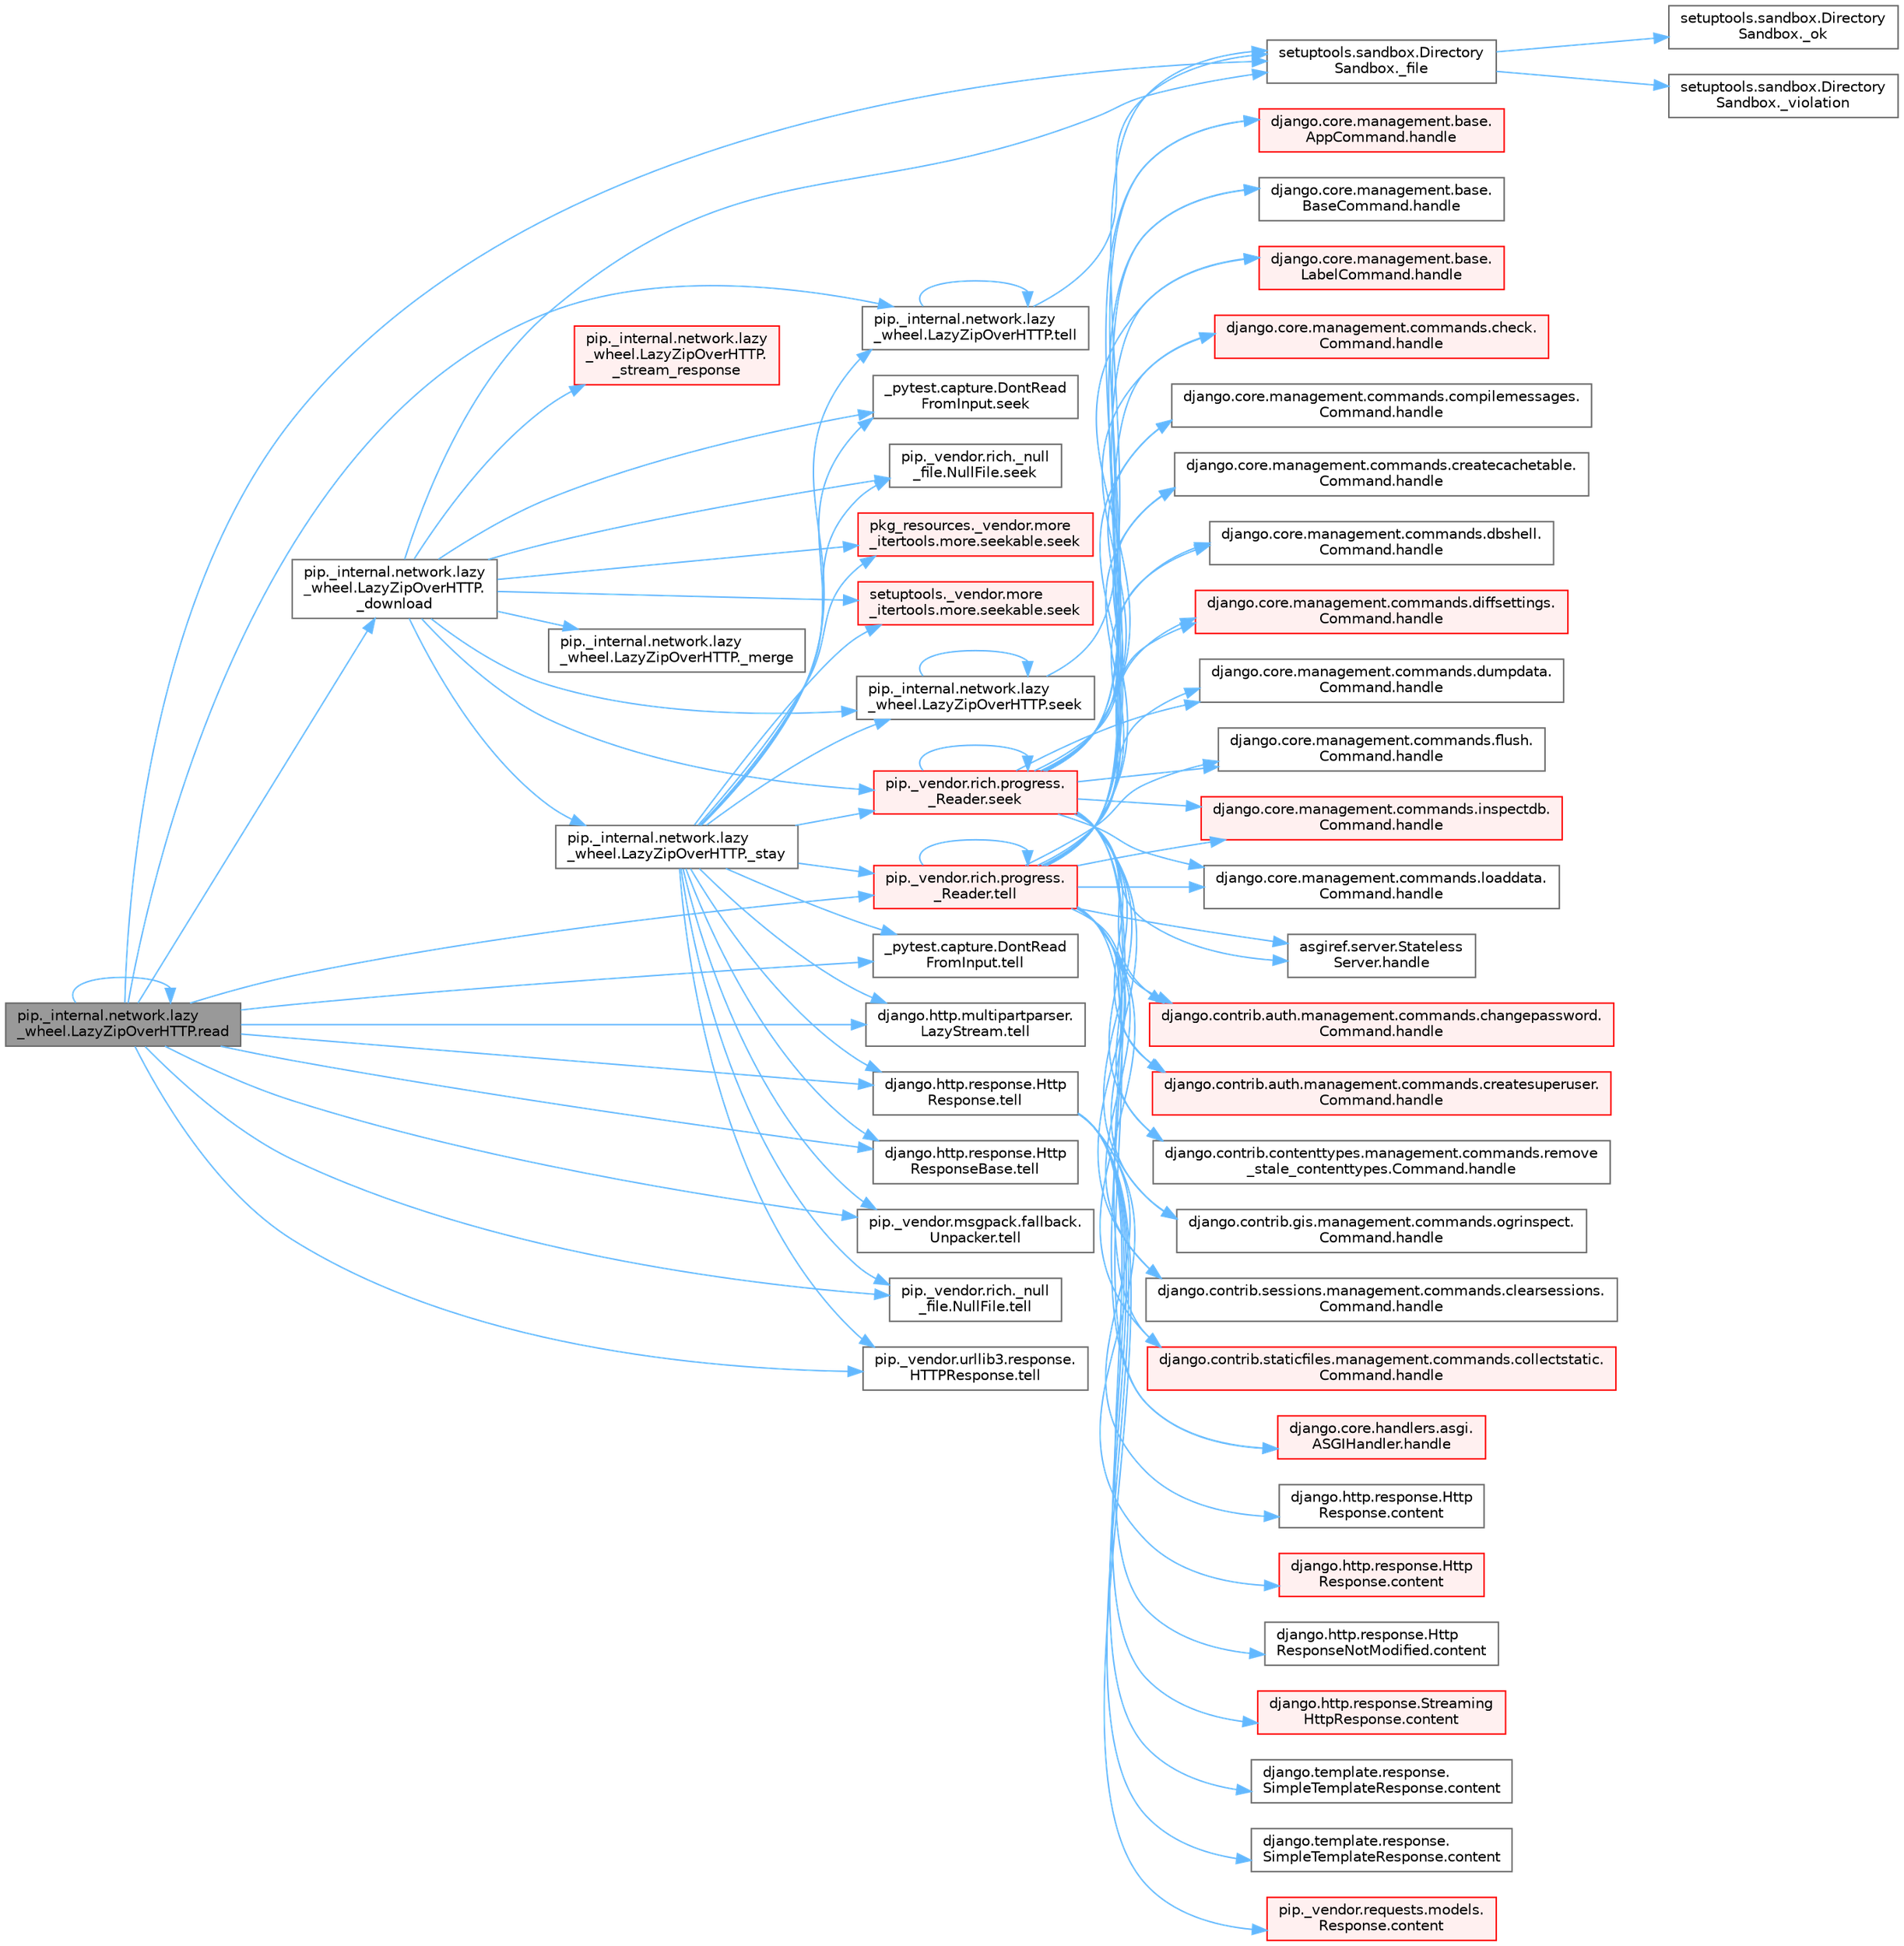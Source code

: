 digraph "pip._internal.network.lazy_wheel.LazyZipOverHTTP.read"
{
 // LATEX_PDF_SIZE
  bgcolor="transparent";
  edge [fontname=Helvetica,fontsize=10,labelfontname=Helvetica,labelfontsize=10];
  node [fontname=Helvetica,fontsize=10,shape=box,height=0.2,width=0.4];
  rankdir="LR";
  Node1 [id="Node000001",label="pip._internal.network.lazy\l_wheel.LazyZipOverHTTP.read",height=0.2,width=0.4,color="gray40", fillcolor="grey60", style="filled", fontcolor="black",tooltip=" "];
  Node1 -> Node2 [id="edge1_Node000001_Node000002",color="steelblue1",style="solid",tooltip=" "];
  Node2 [id="Node000002",label="pip._internal.network.lazy\l_wheel.LazyZipOverHTTP.\l_download",height=0.2,width=0.4,color="grey40", fillcolor="white", style="filled",URL="$classpip_1_1__internal_1_1network_1_1lazy__wheel_1_1_lazy_zip_over_h_t_t_p.html#ad2434541dbceb1d56f3982d08a80a3ad",tooltip=" "];
  Node2 -> Node3 [id="edge2_Node000002_Node000003",color="steelblue1",style="solid",tooltip=" "];
  Node3 [id="Node000003",label="setuptools.sandbox.Directory\lSandbox._file",height=0.2,width=0.4,color="grey40", fillcolor="white", style="filled",URL="$classsetuptools_1_1sandbox_1_1_directory_sandbox.html#acf799106ef73553cbfdf57cc16babd98",tooltip=" "];
  Node3 -> Node4 [id="edge3_Node000003_Node000004",color="steelblue1",style="solid",tooltip=" "];
  Node4 [id="Node000004",label="setuptools.sandbox.Directory\lSandbox._ok",height=0.2,width=0.4,color="grey40", fillcolor="white", style="filled",URL="$classsetuptools_1_1sandbox_1_1_directory_sandbox.html#abfdcff9b89e73dd53456f61f8e4faffe",tooltip=" "];
  Node3 -> Node5 [id="edge4_Node000003_Node000005",color="steelblue1",style="solid",tooltip=" "];
  Node5 [id="Node000005",label="setuptools.sandbox.Directory\lSandbox._violation",height=0.2,width=0.4,color="grey40", fillcolor="white", style="filled",URL="$classsetuptools_1_1sandbox_1_1_directory_sandbox.html#a8c89d3b8ec435167b115d5baa50e244f",tooltip=" "];
  Node2 -> Node6 [id="edge5_Node000002_Node000006",color="steelblue1",style="solid",tooltip=" "];
  Node6 [id="Node000006",label="pip._internal.network.lazy\l_wheel.LazyZipOverHTTP._merge",height=0.2,width=0.4,color="grey40", fillcolor="white", style="filled",URL="$classpip_1_1__internal_1_1network_1_1lazy__wheel_1_1_lazy_zip_over_h_t_t_p.html#a6288904450caaae6fc0886538c51aa45",tooltip=" "];
  Node2 -> Node7 [id="edge6_Node000002_Node000007",color="steelblue1",style="solid",tooltip=" "];
  Node7 [id="Node000007",label="pip._internal.network.lazy\l_wheel.LazyZipOverHTTP._stay",height=0.2,width=0.4,color="grey40", fillcolor="white", style="filled",URL="$classpip_1_1__internal_1_1network_1_1lazy__wheel_1_1_lazy_zip_over_h_t_t_p.html#a757f463c119369d7ac94764fa5d8b053",tooltip=" "];
  Node7 -> Node8 [id="edge7_Node000007_Node000008",color="steelblue1",style="solid",tooltip=" "];
  Node8 [id="Node000008",label="_pytest.capture.DontRead\lFromInput.seek",height=0.2,width=0.4,color="grey40", fillcolor="white", style="filled",URL="$class__pytest_1_1capture_1_1_dont_read_from_input.html#ad64c2c2ee226dfd47d613334303ea339",tooltip=" "];
  Node7 -> Node9 [id="edge8_Node000007_Node000009",color="steelblue1",style="solid",tooltip=" "];
  Node9 [id="Node000009",label="pip._internal.network.lazy\l_wheel.LazyZipOverHTTP.seek",height=0.2,width=0.4,color="grey40", fillcolor="white", style="filled",URL="$classpip_1_1__internal_1_1network_1_1lazy__wheel_1_1_lazy_zip_over_h_t_t_p.html#ada98bb65dd121f36ea9da51a44a9e22f",tooltip=" "];
  Node9 -> Node3 [id="edge9_Node000009_Node000003",color="steelblue1",style="solid",tooltip=" "];
  Node9 -> Node9 [id="edge10_Node000009_Node000009",color="steelblue1",style="solid",tooltip=" "];
  Node7 -> Node10 [id="edge11_Node000007_Node000010",color="steelblue1",style="solid",tooltip=" "];
  Node10 [id="Node000010",label="pip._vendor.rich._null\l_file.NullFile.seek",height=0.2,width=0.4,color="grey40", fillcolor="white", style="filled",URL="$classpip_1_1__vendor_1_1rich_1_1__null__file_1_1_null_file.html#aba95a7be77f8ed1d9abc7643996bf6b0",tooltip=" "];
  Node7 -> Node11 [id="edge12_Node000007_Node000011",color="steelblue1",style="solid",tooltip=" "];
  Node11 [id="Node000011",label="pip._vendor.rich.progress.\l_Reader.seek",height=0.2,width=0.4,color="red", fillcolor="#FFF0F0", style="filled",URL="$classpip_1_1__vendor_1_1rich_1_1progress_1_1___reader.html#a8577bcef22b050ec6d7b7cb2ce1b9053",tooltip=" "];
  Node11 -> Node12 [id="edge13_Node000011_Node000012",color="steelblue1",style="solid",tooltip=" "];
  Node12 [id="Node000012",label="asgiref.server.Stateless\lServer.handle",height=0.2,width=0.4,color="grey40", fillcolor="white", style="filled",URL="$classasgiref_1_1server_1_1_stateless_server.html#a35cf023938b43f40945fa4c4072ffbc1",tooltip=" "];
  Node11 -> Node13 [id="edge14_Node000011_Node000013",color="steelblue1",style="solid",tooltip=" "];
  Node13 [id="Node000013",label="django.contrib.auth.management.commands.changepassword.\lCommand.handle",height=0.2,width=0.4,color="red", fillcolor="#FFF0F0", style="filled",URL="$classdjango_1_1contrib_1_1auth_1_1management_1_1commands_1_1changepassword_1_1_command.html#a8967db67e9ba34055e8053ad062d9006",tooltip=" "];
  Node11 -> Node15 [id="edge15_Node000011_Node000015",color="steelblue1",style="solid",tooltip=" "];
  Node15 [id="Node000015",label="django.contrib.auth.management.commands.createsuperuser.\lCommand.handle",height=0.2,width=0.4,color="red", fillcolor="#FFF0F0", style="filled",URL="$classdjango_1_1contrib_1_1auth_1_1management_1_1commands_1_1createsuperuser_1_1_command.html#acc63f22a8181da25db0750a091470287",tooltip=" "];
  Node11 -> Node19 [id="edge16_Node000011_Node000019",color="steelblue1",style="solid",tooltip=" "];
  Node19 [id="Node000019",label="django.contrib.contenttypes.management.commands.remove\l_stale_contenttypes.Command.handle",height=0.2,width=0.4,color="grey40", fillcolor="white", style="filled",URL="$classdjango_1_1contrib_1_1contenttypes_1_1management_1_1commands_1_1remove__stale__contenttypes_1_1_command.html#a4877da71ed28ae791e138ba2fbf1dffe",tooltip=" "];
  Node11 -> Node20 [id="edge17_Node000011_Node000020",color="steelblue1",style="solid",tooltip=" "];
  Node20 [id="Node000020",label="django.contrib.gis.management.commands.ogrinspect.\lCommand.handle",height=0.2,width=0.4,color="grey40", fillcolor="white", style="filled",URL="$classdjango_1_1contrib_1_1gis_1_1management_1_1commands_1_1ogrinspect_1_1_command.html#ae6396324a38c7fcad96d9521034036b7",tooltip=" "];
  Node11 -> Node21 [id="edge18_Node000011_Node000021",color="steelblue1",style="solid",tooltip=" "];
  Node21 [id="Node000021",label="django.contrib.sessions.management.commands.clearsessions.\lCommand.handle",height=0.2,width=0.4,color="grey40", fillcolor="white", style="filled",URL="$classdjango_1_1contrib_1_1sessions_1_1management_1_1commands_1_1clearsessions_1_1_command.html#a729564a5d4b467fcc23bc0f9a4fa07c8",tooltip=" "];
  Node11 -> Node22 [id="edge19_Node000011_Node000022",color="steelblue1",style="solid",tooltip=" "];
  Node22 [id="Node000022",label="django.contrib.staticfiles.management.commands.collectstatic.\lCommand.handle",height=0.2,width=0.4,color="red", fillcolor="#FFF0F0", style="filled",URL="$classdjango_1_1contrib_1_1staticfiles_1_1management_1_1commands_1_1collectstatic_1_1_command.html#a77042fe151f5e5c26990bdd187c9f21e",tooltip=" "];
  Node11 -> Node716 [id="edge20_Node000011_Node000716",color="steelblue1",style="solid",tooltip=" "];
  Node716 [id="Node000716",label="django.core.handlers.asgi.\lASGIHandler.handle",height=0.2,width=0.4,color="red", fillcolor="#FFF0F0", style="filled",URL="$classdjango_1_1core_1_1handlers_1_1asgi_1_1_a_s_g_i_handler.html#ab8bd4217b27960d333b61f7311b7f8ee",tooltip=" "];
  Node11 -> Node726 [id="edge21_Node000011_Node000726",color="steelblue1",style="solid",tooltip=" "];
  Node726 [id="Node000726",label="django.core.management.base.\lAppCommand.handle",height=0.2,width=0.4,color="red", fillcolor="#FFF0F0", style="filled",URL="$classdjango_1_1core_1_1management_1_1base_1_1_app_command.html#ae9ba2e4e61b6a84c5937979789996637",tooltip=" "];
  Node11 -> Node729 [id="edge22_Node000011_Node000729",color="steelblue1",style="solid",tooltip=" "];
  Node729 [id="Node000729",label="django.core.management.base.\lBaseCommand.handle",height=0.2,width=0.4,color="grey40", fillcolor="white", style="filled",URL="$classdjango_1_1core_1_1management_1_1base_1_1_base_command.html#a52656ddf33d25f682f484c5d505a811d",tooltip=" "];
  Node11 -> Node730 [id="edge23_Node000011_Node000730",color="steelblue1",style="solid",tooltip=" "];
  Node730 [id="Node000730",label="django.core.management.base.\lLabelCommand.handle",height=0.2,width=0.4,color="red", fillcolor="#FFF0F0", style="filled",URL="$classdjango_1_1core_1_1management_1_1base_1_1_label_command.html#a5c44b4382ba6b7ead19c692f18811a09",tooltip=" "];
  Node11 -> Node733 [id="edge24_Node000011_Node000733",color="steelblue1",style="solid",tooltip=" "];
  Node733 [id="Node000733",label="django.core.management.commands.check.\lCommand.handle",height=0.2,width=0.4,color="red", fillcolor="#FFF0F0", style="filled",URL="$classdjango_1_1core_1_1management_1_1commands_1_1check_1_1_command.html#a4170f8ebcb94254dfffabf874e7c8a37",tooltip=" "];
  Node11 -> Node3099 [id="edge25_Node000011_Node003099",color="steelblue1",style="solid",tooltip=" "];
  Node3099 [id="Node003099",label="django.core.management.commands.compilemessages.\lCommand.handle",height=0.2,width=0.4,color="grey40", fillcolor="white", style="filled",URL="$classdjango_1_1core_1_1management_1_1commands_1_1compilemessages_1_1_command.html#a9567423b370d867833616c271a896ea4",tooltip=" "];
  Node11 -> Node3100 [id="edge26_Node000011_Node003100",color="steelblue1",style="solid",tooltip=" "];
  Node3100 [id="Node003100",label="django.core.management.commands.createcachetable.\lCommand.handle",height=0.2,width=0.4,color="grey40", fillcolor="white", style="filled",URL="$classdjango_1_1core_1_1management_1_1commands_1_1createcachetable_1_1_command.html#ac8cec4d5951f73d3fbebaa3c1ed5d018",tooltip=" "];
  Node11 -> Node3101 [id="edge27_Node000011_Node003101",color="steelblue1",style="solid",tooltip=" "];
  Node3101 [id="Node003101",label="django.core.management.commands.dbshell.\lCommand.handle",height=0.2,width=0.4,color="grey40", fillcolor="white", style="filled",URL="$classdjango_1_1core_1_1management_1_1commands_1_1dbshell_1_1_command.html#a91779bec0f76dbee6a02931805fd27cc",tooltip=" "];
  Node11 -> Node3102 [id="edge28_Node000011_Node003102",color="steelblue1",style="solid",tooltip=" "];
  Node3102 [id="Node003102",label="django.core.management.commands.diffsettings.\lCommand.handle",height=0.2,width=0.4,color="red", fillcolor="#FFF0F0", style="filled",URL="$classdjango_1_1core_1_1management_1_1commands_1_1diffsettings_1_1_command.html#aee3bf2e90e75bf3e5764ab1803632a9a",tooltip=" "];
  Node11 -> Node3104 [id="edge29_Node000011_Node003104",color="steelblue1",style="solid",tooltip=" "];
  Node3104 [id="Node003104",label="django.core.management.commands.dumpdata.\lCommand.handle",height=0.2,width=0.4,color="grey40", fillcolor="white", style="filled",URL="$classdjango_1_1core_1_1management_1_1commands_1_1dumpdata_1_1_command.html#a22426384e97349e4c9682023ae722caa",tooltip=" "];
  Node11 -> Node3105 [id="edge30_Node000011_Node003105",color="steelblue1",style="solid",tooltip=" "];
  Node3105 [id="Node003105",label="django.core.management.commands.flush.\lCommand.handle",height=0.2,width=0.4,color="grey40", fillcolor="white", style="filled",URL="$classdjango_1_1core_1_1management_1_1commands_1_1flush_1_1_command.html#a588f5474800a8da0685eb6a9f0bb8224",tooltip=" "];
  Node11 -> Node3106 [id="edge31_Node000011_Node003106",color="steelblue1",style="solid",tooltip=" "];
  Node3106 [id="Node003106",label="django.core.management.commands.inspectdb.\lCommand.handle",height=0.2,width=0.4,color="red", fillcolor="#FFF0F0", style="filled",URL="$classdjango_1_1core_1_1management_1_1commands_1_1inspectdb_1_1_command.html#a668a81e8e42d3dafc2d6e00ac61e1dab",tooltip=" "];
  Node11 -> Node3119 [id="edge32_Node000011_Node003119",color="steelblue1",style="solid",tooltip=" "];
  Node3119 [id="Node003119",label="django.core.management.commands.loaddata.\lCommand.handle",height=0.2,width=0.4,color="grey40", fillcolor="white", style="filled",URL="$classdjango_1_1core_1_1management_1_1commands_1_1loaddata_1_1_command.html#a72ede845c482467e0484e2fdeebc4a42",tooltip=" "];
  Node11 -> Node11 [id="edge33_Node000011_Node000011",color="steelblue1",style="solid",tooltip=" "];
  Node7 -> Node260 [id="edge34_Node000007_Node000260",color="steelblue1",style="solid",tooltip=" "];
  Node260 [id="Node000260",label="pkg_resources._vendor.more\l_itertools.more.seekable.seek",height=0.2,width=0.4,color="red", fillcolor="#FFF0F0", style="filled",URL="$classpkg__resources_1_1__vendor_1_1more__itertools_1_1more_1_1seekable.html#a43fb97405b207943d88386dbde476ab8",tooltip=" "];
  Node7 -> Node263 [id="edge35_Node000007_Node000263",color="steelblue1",style="solid",tooltip=" "];
  Node263 [id="Node000263",label="setuptools._vendor.more\l_itertools.more.seekable.seek",height=0.2,width=0.4,color="red", fillcolor="#FFF0F0", style="filled",URL="$classsetuptools_1_1__vendor_1_1more__itertools_1_1more_1_1seekable.html#a0b97c973a001206b613aceec779eae34",tooltip=" "];
  Node7 -> Node4515 [id="edge36_Node000007_Node004515",color="steelblue1",style="solid",tooltip=" "];
  Node4515 [id="Node004515",label="_pytest.capture.DontRead\lFromInput.tell",height=0.2,width=0.4,color="grey40", fillcolor="white", style="filled",URL="$class__pytest_1_1capture_1_1_dont_read_from_input.html#aa7b2de0d7851f2763c05f4f00099eef0",tooltip=" "];
  Node7 -> Node4516 [id="edge37_Node000007_Node004516",color="steelblue1",style="solid",tooltip=" "];
  Node4516 [id="Node004516",label="django.http.multipartparser.\lLazyStream.tell",height=0.2,width=0.4,color="grey40", fillcolor="white", style="filled",URL="$classdjango_1_1http_1_1multipartparser_1_1_lazy_stream.html#a041c0b87d9478cc8f8d6d9782e8ca314",tooltip=" "];
  Node7 -> Node4517 [id="edge38_Node000007_Node004517",color="steelblue1",style="solid",tooltip=" "];
  Node4517 [id="Node004517",label="django.http.response.Http\lResponse.tell",height=0.2,width=0.4,color="grey40", fillcolor="white", style="filled",URL="$classdjango_1_1http_1_1response_1_1_http_response.html#a3ebb80b8c6b34a25d50f6fe713c8a050",tooltip=" "];
  Node4517 -> Node494 [id="edge39_Node004517_Node000494",color="steelblue1",style="solid",tooltip=" "];
  Node494 [id="Node000494",label="django.http.response.Http\lResponse.content",height=0.2,width=0.4,color="grey40", fillcolor="white", style="filled",URL="$classdjango_1_1http_1_1response_1_1_http_response.html#a5625e3624ea0f42ae80771fb598c6d55",tooltip=" "];
  Node4517 -> Node495 [id="edge40_Node004517_Node000495",color="steelblue1",style="solid",tooltip=" "];
  Node495 [id="Node000495",label="django.http.response.Http\lResponse.content",height=0.2,width=0.4,color="red", fillcolor="#FFF0F0", style="filled",URL="$classdjango_1_1http_1_1response_1_1_http_response.html#a165b59cf0641c91cea6413809572e673",tooltip=" "];
  Node4517 -> Node497 [id="edge41_Node004517_Node000497",color="steelblue1",style="solid",tooltip=" "];
  Node497 [id="Node000497",label="django.http.response.Http\lResponseNotModified.content",height=0.2,width=0.4,color="grey40", fillcolor="white", style="filled",URL="$classdjango_1_1http_1_1response_1_1_http_response_not_modified.html#a3df20f767aae297c590f45d4a8203241",tooltip=" "];
  Node4517 -> Node498 [id="edge42_Node004517_Node000498",color="steelblue1",style="solid",tooltip=" "];
  Node498 [id="Node000498",label="django.http.response.Streaming\lHttpResponse.content",height=0.2,width=0.4,color="red", fillcolor="#FFF0F0", style="filled",URL="$classdjango_1_1http_1_1response_1_1_streaming_http_response.html#abd950c767dd988687cd0da140ca3c99d",tooltip=" "];
  Node4517 -> Node499 [id="edge43_Node004517_Node000499",color="steelblue1",style="solid",tooltip=" "];
  Node499 [id="Node000499",label="django.template.response.\lSimpleTemplateResponse.content",height=0.2,width=0.4,color="grey40", fillcolor="white", style="filled",URL="$classdjango_1_1template_1_1response_1_1_simple_template_response.html#abe12e82f21fdefbc318ff21ec1b8d3a3",tooltip=" "];
  Node4517 -> Node500 [id="edge44_Node004517_Node000500",color="steelblue1",style="solid",tooltip=" "];
  Node500 [id="Node000500",label="django.template.response.\lSimpleTemplateResponse.content",height=0.2,width=0.4,color="grey40", fillcolor="white", style="filled",URL="$classdjango_1_1template_1_1response_1_1_simple_template_response.html#adb292ed650382ef7f932a7d98244e6bc",tooltip=" "];
  Node4517 -> Node501 [id="edge45_Node004517_Node000501",color="steelblue1",style="solid",tooltip=" "];
  Node501 [id="Node000501",label="pip._vendor.requests.models.\lResponse.content",height=0.2,width=0.4,color="red", fillcolor="#FFF0F0", style="filled",URL="$classpip_1_1__vendor_1_1requests_1_1models_1_1_response.html#ae29152d6f903e89c1f7a275ef6d5285e",tooltip=" "];
  Node7 -> Node4518 [id="edge46_Node000007_Node004518",color="steelblue1",style="solid",tooltip=" "];
  Node4518 [id="Node004518",label="django.http.response.Http\lResponseBase.tell",height=0.2,width=0.4,color="grey40", fillcolor="white", style="filled",URL="$classdjango_1_1http_1_1response_1_1_http_response_base.html#a7ccc0b9bde9506f5fd208f1af298d399",tooltip=" "];
  Node7 -> Node4519 [id="edge47_Node000007_Node004519",color="steelblue1",style="solid",tooltip=" "];
  Node4519 [id="Node004519",label="pip._internal.network.lazy\l_wheel.LazyZipOverHTTP.tell",height=0.2,width=0.4,color="grey40", fillcolor="white", style="filled",URL="$classpip_1_1__internal_1_1network_1_1lazy__wheel_1_1_lazy_zip_over_h_t_t_p.html#a14b809a6fc259fe59f16bb978c9efda0",tooltip=" "];
  Node4519 -> Node3 [id="edge48_Node004519_Node000003",color="steelblue1",style="solid",tooltip=" "];
  Node4519 -> Node4519 [id="edge49_Node004519_Node004519",color="steelblue1",style="solid",tooltip=" "];
  Node7 -> Node4520 [id="edge50_Node000007_Node004520",color="steelblue1",style="solid",tooltip=" "];
  Node4520 [id="Node004520",label="pip._vendor.msgpack.fallback.\lUnpacker.tell",height=0.2,width=0.4,color="grey40", fillcolor="white", style="filled",URL="$classpip_1_1__vendor_1_1msgpack_1_1fallback_1_1_unpacker.html#ac3aae11ddcd9737659bace1d5991fc60",tooltip=" "];
  Node7 -> Node4521 [id="edge51_Node000007_Node004521",color="steelblue1",style="solid",tooltip=" "];
  Node4521 [id="Node004521",label="pip._vendor.rich._null\l_file.NullFile.tell",height=0.2,width=0.4,color="grey40", fillcolor="white", style="filled",URL="$classpip_1_1__vendor_1_1rich_1_1__null__file_1_1_null_file.html#aa2f738f1ef99100860a7be077642bd78",tooltip=" "];
  Node7 -> Node4522 [id="edge52_Node000007_Node004522",color="steelblue1",style="solid",tooltip=" "];
  Node4522 [id="Node004522",label="pip._vendor.rich.progress.\l_Reader.tell",height=0.2,width=0.4,color="red", fillcolor="#FFF0F0", style="filled",URL="$classpip_1_1__vendor_1_1rich_1_1progress_1_1___reader.html#a4ec4039f47700772d40242efb68da47e",tooltip=" "];
  Node4522 -> Node12 [id="edge53_Node004522_Node000012",color="steelblue1",style="solid",tooltip=" "];
  Node4522 -> Node13 [id="edge54_Node004522_Node000013",color="steelblue1",style="solid",tooltip=" "];
  Node4522 -> Node15 [id="edge55_Node004522_Node000015",color="steelblue1",style="solid",tooltip=" "];
  Node4522 -> Node19 [id="edge56_Node004522_Node000019",color="steelblue1",style="solid",tooltip=" "];
  Node4522 -> Node20 [id="edge57_Node004522_Node000020",color="steelblue1",style="solid",tooltip=" "];
  Node4522 -> Node21 [id="edge58_Node004522_Node000021",color="steelblue1",style="solid",tooltip=" "];
  Node4522 -> Node22 [id="edge59_Node004522_Node000022",color="steelblue1",style="solid",tooltip=" "];
  Node4522 -> Node716 [id="edge60_Node004522_Node000716",color="steelblue1",style="solid",tooltip=" "];
  Node4522 -> Node726 [id="edge61_Node004522_Node000726",color="steelblue1",style="solid",tooltip=" "];
  Node4522 -> Node729 [id="edge62_Node004522_Node000729",color="steelblue1",style="solid",tooltip=" "];
  Node4522 -> Node730 [id="edge63_Node004522_Node000730",color="steelblue1",style="solid",tooltip=" "];
  Node4522 -> Node733 [id="edge64_Node004522_Node000733",color="steelblue1",style="solid",tooltip=" "];
  Node4522 -> Node3099 [id="edge65_Node004522_Node003099",color="steelblue1",style="solid",tooltip=" "];
  Node4522 -> Node3100 [id="edge66_Node004522_Node003100",color="steelblue1",style="solid",tooltip=" "];
  Node4522 -> Node3101 [id="edge67_Node004522_Node003101",color="steelblue1",style="solid",tooltip=" "];
  Node4522 -> Node3102 [id="edge68_Node004522_Node003102",color="steelblue1",style="solid",tooltip=" "];
  Node4522 -> Node3104 [id="edge69_Node004522_Node003104",color="steelblue1",style="solid",tooltip=" "];
  Node4522 -> Node3105 [id="edge70_Node004522_Node003105",color="steelblue1",style="solid",tooltip=" "];
  Node4522 -> Node3106 [id="edge71_Node004522_Node003106",color="steelblue1",style="solid",tooltip=" "];
  Node4522 -> Node3119 [id="edge72_Node004522_Node003119",color="steelblue1",style="solid",tooltip=" "];
  Node4522 -> Node4522 [id="edge73_Node004522_Node004522",color="steelblue1",style="solid",tooltip=" "];
  Node7 -> Node4523 [id="edge74_Node000007_Node004523",color="steelblue1",style="solid",tooltip=" "];
  Node4523 [id="Node004523",label="pip._vendor.urllib3.response.\lHTTPResponse.tell",height=0.2,width=0.4,color="grey40", fillcolor="white", style="filled",URL="$classpip_1_1__vendor_1_1urllib3_1_1response_1_1_h_t_t_p_response.html#a364cafc5e7b9838c122887df2aba1d80",tooltip=" "];
  Node2 -> Node4524 [id="edge75_Node000002_Node004524",color="steelblue1",style="solid",tooltip=" "];
  Node4524 [id="Node004524",label="pip._internal.network.lazy\l_wheel.LazyZipOverHTTP.\l_stream_response",height=0.2,width=0.4,color="red", fillcolor="#FFF0F0", style="filled",URL="$classpip_1_1__internal_1_1network_1_1lazy__wheel_1_1_lazy_zip_over_h_t_t_p.html#a0219c4671a1527dbd42f4011238984ac",tooltip=" "];
  Node2 -> Node8 [id="edge76_Node000002_Node000008",color="steelblue1",style="solid",tooltip=" "];
  Node2 -> Node9 [id="edge77_Node000002_Node000009",color="steelblue1",style="solid",tooltip=" "];
  Node2 -> Node10 [id="edge78_Node000002_Node000010",color="steelblue1",style="solid",tooltip=" "];
  Node2 -> Node11 [id="edge79_Node000002_Node000011",color="steelblue1",style="solid",tooltip=" "];
  Node2 -> Node260 [id="edge80_Node000002_Node000260",color="steelblue1",style="solid",tooltip=" "];
  Node2 -> Node263 [id="edge81_Node000002_Node000263",color="steelblue1",style="solid",tooltip=" "];
  Node1 -> Node3 [id="edge82_Node000001_Node000003",color="steelblue1",style="solid",tooltip=" "];
  Node1 -> Node1 [id="edge83_Node000001_Node000001",color="steelblue1",style="solid",tooltip=" "];
  Node1 -> Node4515 [id="edge84_Node000001_Node004515",color="steelblue1",style="solid",tooltip=" "];
  Node1 -> Node4516 [id="edge85_Node000001_Node004516",color="steelblue1",style="solid",tooltip=" "];
  Node1 -> Node4517 [id="edge86_Node000001_Node004517",color="steelblue1",style="solid",tooltip=" "];
  Node1 -> Node4518 [id="edge87_Node000001_Node004518",color="steelblue1",style="solid",tooltip=" "];
  Node1 -> Node4519 [id="edge88_Node000001_Node004519",color="steelblue1",style="solid",tooltip=" "];
  Node1 -> Node4520 [id="edge89_Node000001_Node004520",color="steelblue1",style="solid",tooltip=" "];
  Node1 -> Node4521 [id="edge90_Node000001_Node004521",color="steelblue1",style="solid",tooltip=" "];
  Node1 -> Node4522 [id="edge91_Node000001_Node004522",color="steelblue1",style="solid",tooltip=" "];
  Node1 -> Node4523 [id="edge92_Node000001_Node004523",color="steelblue1",style="solid",tooltip=" "];
}
